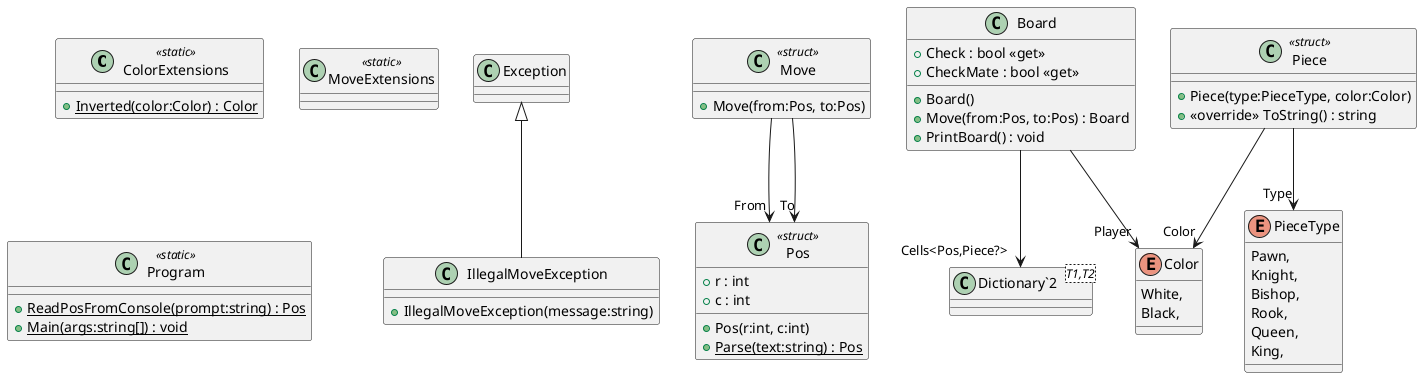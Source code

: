 @startuml
class ColorExtensions <<static>> {
    + {static} Inverted(color:Color) : Color
}
class IllegalMoveException {
    + IllegalMoveException(message:string)
}
Exception <|-- IllegalMoveException
class Pos <<struct>> {
    + r : int
    + c : int
    + Pos(r:int, c:int)
    + {static} Parse(text:string) : Pos
}
class Board {
    + Board()
    + Check : bool <<get>>
    + CheckMate : bool <<get>>
    + Move(from:Pos, to:Pos) : Board
    + PrintBoard() : void
}
class "Dictionary`2"<T1,T2> {
}
Board --> "Player" Color
Board --> "Cells<Pos,Piece?>" "Dictionary`2"
enum Color {
    White,
    Black,
}
enum PieceType {
    Pawn,
    Knight,
    Bishop,
    Rook,
    Queen,
    King,
}
class Piece <<struct>> {
    + Piece(type:PieceType, color:Color)
    + <<override>> ToString() : string
}
Piece --> "Type" PieceType
Piece --> "Color" Color
class MoveExtensions <<static>> {
}
class Move <<struct>> {
    + Move(from:Pos, to:Pos)
}
Move --> "From" Pos
Move --> "To" Pos
class Program <<static>> {
    + {static} ReadPosFromConsole(prompt:string) : Pos
    + {static} Main(args:string[]) : void
}
@enduml
